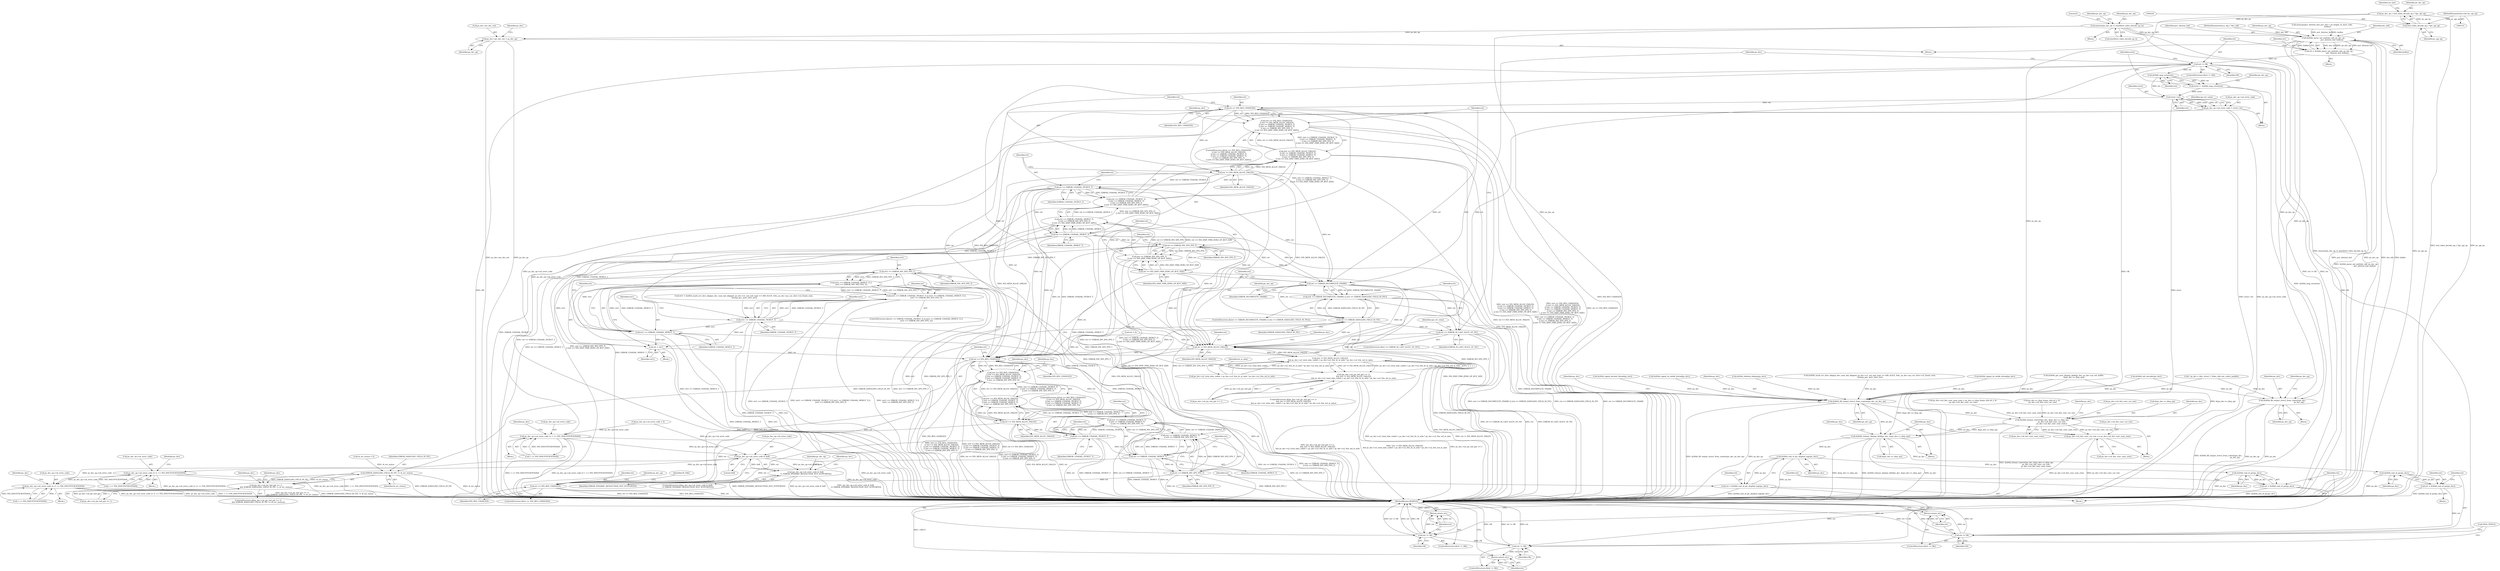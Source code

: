 digraph "0_Android_e86d3cfd2bc28dac421092106751e5638d54a848@pointer" {
"1000221" [label="(Call,ps_dec_op = (ivd_video_decode_op_t *)pv_api_op)"];
"1000223" [label="(Call,(ivd_video_decode_op_t *)pv_api_op)"];
"1000156" [label="(MethodParameterIn,void *pv_api_op)"];
"1000233" [label="(Call,memset(ps_dec_op, 0, sizeof(ivd_video_decode_op_t)))"];
"1000243" [label="(Call,ps_dec->pv_dec_out = ps_dec_op)"];
"1001277" [label="(Call,ih264d_fill_output_struct_from_context(ps_dec,\n                                                           ps_dec_op))"];
"1001318" [label="(Call,ih264d_parse_nal_unit(dec_hdl, ps_dec_op,\n                              pu1_bitstrm_buf, buflen))"];
"1001316" [label="(Call,ret = ih264d_parse_nal_unit(dec_hdl, ps_dec_op,\n                              pu1_bitstrm_buf, buflen))"];
"1001324" [label="(Call,ret != OK)"];
"1001331" [label="(Call,ih264d_map_error(ret))"];
"1001329" [label="(Call,error =  ih264d_map_error(ret))"];
"1001337" [label="(Call,error | ret)"];
"1001333" [label="(Call,ps_dec_op->u4_error_code = error | ret)"];
"1001263" [label="(Call,ps_dec_op->u4_error_code |= 1 << IVD_INSUFFICIENTDATA)"];
"1001774" [label="(Call,ps_dec_op->u4_error_code & 0xff)"];
"1001773" [label="(Call,(ps_dec_op->u4_error_code & 0xff)\n != ERROR_DYNAMIC_RESOLUTION_NOT_SUPPORTED)"];
"1001806" [label="(Call,ps_dec_op->u4_error_code |= (1 << IVD_INSUFFICIENTDATA))"];
"1001826" [label="(Call,ps_dec_op->u4_error_code |= (1 << IVD_INSUFFICIENTDATA))"];
"1001345" [label="(Call,ret == IVD_RES_CHANGED)"];
"1001344" [label="(Call,(ret == IVD_RES_CHANGED)\n || (ret == IVD_MEM_ALLOC_FAILED)\n || (ret == ERROR_UNAVAIL_PICBUF_T)\n || (ret == ERROR_UNAVAIL_MVBUF_T)\n || (ret == ERROR_INV_SPS_PPS_T)\n || (ret == IVD_DISP_FRM_ZERO_OP_BUF_SIZE))"];
"1001349" [label="(Call,ret == IVD_MEM_ALLOC_FAILED)"];
"1001348" [label="(Call,(ret == IVD_MEM_ALLOC_FAILED)\n || (ret == ERROR_UNAVAIL_PICBUF_T)\n || (ret == ERROR_UNAVAIL_MVBUF_T)\n || (ret == ERROR_INV_SPS_PPS_T)\n || (ret == IVD_DISP_FRM_ZERO_OP_BUF_SIZE))"];
"1001353" [label="(Call,ret == ERROR_UNAVAIL_PICBUF_T)"];
"1001352" [label="(Call,(ret == ERROR_UNAVAIL_PICBUF_T)\n || (ret == ERROR_UNAVAIL_MVBUF_T)\n || (ret == ERROR_INV_SPS_PPS_T)\n || (ret == IVD_DISP_FRM_ZERO_OP_BUF_SIZE))"];
"1001357" [label="(Call,ret == ERROR_UNAVAIL_MVBUF_T)"];
"1001356" [label="(Call,(ret == ERROR_UNAVAIL_MVBUF_T)\n || (ret == ERROR_INV_SPS_PPS_T)\n || (ret == IVD_DISP_FRM_ZERO_OP_BUF_SIZE))"];
"1001361" [label="(Call,ret == ERROR_INV_SPS_PPS_T)"];
"1001360" [label="(Call,(ret == ERROR_INV_SPS_PPS_T)\n || (ret == IVD_DISP_FRM_ZERO_OP_BUF_SIZE))"];
"1001629" [label="(Call,(ret == ERROR_UNAVAIL_MVBUF_T)\n || (ret == ERROR_INV_SPS_PPS_T))"];
"1001625" [label="(Call,(ret == ERROR_UNAVAIL_PICBUF_T)\n || (ret == ERROR_UNAVAIL_MVBUF_T)\n || (ret == ERROR_INV_SPS_PPS_T))"];
"1001621" [label="(Call,(ret == IVD_MEM_ALLOC_FAILED)\n || (ret == ERROR_UNAVAIL_PICBUF_T)\n || (ret == ERROR_UNAVAIL_MVBUF_T)\n || (ret == ERROR_INV_SPS_PPS_T))"];
"1001617" [label="(Call,(ret == IVD_RES_CHANGED)\n || (ret == IVD_MEM_ALLOC_FAILED)\n || (ret == ERROR_UNAVAIL_PICBUF_T)\n || (ret == ERROR_UNAVAIL_MVBUF_T)\n || (ret == ERROR_INV_SPS_PPS_T))"];
"1001364" [label="(Call,ret == IVD_DISP_FRM_ZERO_OP_BUF_SIZE)"];
"1001376" [label="(Call,ret == ERROR_INCOMPLETE_FRAME)"];
"1001375" [label="(Call,(ret == ERROR_INCOMPLETE_FRAME) || (ret == ERROR_DANGLING_FIELD_IN_PIC))"];
"1001379" [label="(Call,ret == ERROR_DANGLING_FIELD_IN_PIC)"];
"1001393" [label="(Call,ret == ERROR_IN_LAST_SLICE_OF_PIC)"];
"1001508" [label="(Call,ret != IVD_MEM_ALLOC_FAILED)"];
"1001507" [label="(Call,(ret != IVD_MEM_ALLOC_FAILED)\n && ps_dec->u2_total_mbs_coded < ps_dec->u2_frm_ht_in_mbs * ps_dec->u2_frm_wd_in_mbs)"];
"1001501" [label="(Call,(ps_dec->u4_pic_buf_got == 1)\n && (ret != IVD_MEM_ALLOC_FAILED)\n && ps_dec->u2_total_mbs_coded < ps_dec->u2_frm_ht_in_mbs * ps_dec->u2_frm_wd_in_mbs)"];
"1001618" [label="(Call,ret == IVD_RES_CHANGED)"];
"1001622" [label="(Call,ret == IVD_MEM_ALLOC_FAILED)"];
"1001626" [label="(Call,ret == ERROR_UNAVAIL_PICBUF_T)"];
"1001630" [label="(Call,ret == ERROR_UNAVAIL_MVBUF_T)"];
"1001633" [label="(Call,ret == ERROR_INV_SPS_PPS_T)"];
"1001649" [label="(Call,ret == IVD_RES_CHANGED)"];
"1001879" [label="(Call,ERROR_DANGLING_FIELD_IN_PIC != i4_err_status)"];
"1001873" [label="(Call,(ps_dec->u4_pic_buf_got == 1)\n && (ERROR_DANGLING_FIELD_IN_PIC != i4_err_status))"];
"1001609" [label="(Call,ret1 == ERROR_INV_SPS_PPS_T)"];
"1001605" [label="(Call,(ret1 == ERROR_UNAVAIL_MVBUF_T) ||\n (ret1 == ERROR_INV_SPS_PPS_T))"];
"1001601" [label="(Call,(ret1 == ERROR_UNAVAIL_PICBUF_T) || (ret1 == ERROR_UNAVAIL_MVBUF_T) ||\n (ret1 == ERROR_INV_SPS_PPS_T))"];
"1001613" [label="(Call,ret = ret1)"];
"1001606" [label="(Call,ret1 == ERROR_UNAVAIL_MVBUF_T)"];
"1001602" [label="(Call,ret1 == ERROR_UNAVAIL_PICBUF_T)"];
"1002235" [label="(Call,ret != OK)"];
"1002238" [label="(Return,return ret;)"];
"1002245" [label="(Call,ret != OK)"];
"1002248" [label="(Return,return ret;)"];
"1002257" [label="(Call,ret != OK)"];
"1002260" [label="(Return,return ret;)"];
"1002090" [label="(Call,ih264d_fill_output_struct_from_context(ps_dec, ps_dec_op))"];
"1002121" [label="(Call,ih264d_format_convert(ps_dec, &(ps_dec->s_disp_op),\n                                  ps_dec->u4_fmt_conv_cur_row,\n                                  ps_dec->u4_fmt_conv_num_rows))"];
"1002133" [label="(Call,ps_dec->u4_fmt_conv_cur_row += ps_dec->u4_fmt_conv_num_rows)"];
"1002140" [label="(Call,ih264d_release_display_field(ps_dec, &(ps_dec->s_disp_op)))"];
"1002232" [label="(Call,ih264d_end_of_pic_dispbuf_mgr(ps_dec))"];
"1002230" [label="(Call,ret = ih264d_end_of_pic_dispbuf_mgr(ps_dec))"];
"1002242" [label="(Call,ih264d_end_of_pic(ps_dec))"];
"1002240" [label="(Call,ret = ih264d_end_of_pic(ps_dec))"];
"1002254" [label="(Call,ih264d_end_of_pic(ps_dec))"];
"1002252" [label="(Call,ret = ih264d_end_of_pic(ps_dec))"];
"1001613" [label="(Call,ret = ret1)"];
"1002257" [label="(Call,ret != OK)"];
"1001650" [label="(Identifier,ret)"];
"1002248" [label="(Return,return ret;)"];
"1001600" [label="(ControlStructure,if((ret1 == ERROR_UNAVAIL_PICBUF_T) || (ret1 == ERROR_UNAVAIL_MVBUF_T) ||\n (ret1 == ERROR_INV_SPS_PPS_T)))"];
"1001610" [label="(Identifier,ret1)"];
"1002233" [label="(Identifier,ps_dec)"];
"1002141" [label="(Identifier,ps_dec)"];
"1001278" [label="(Identifier,ps_dec)"];
"1001805" [label="(Block,)"];
"1000156" [label="(MethodParameterIn,void *pv_api_op)"];
"1001363" [label="(Identifier,ERROR_INV_SPS_PPS_T)"];
"1001263" [label="(Call,ps_dec_op->u4_error_code |= 1 << IVD_INSUFFICIENTDATA)"];
"1002134" [label="(Call,ps_dec->u4_fmt_conv_cur_row)"];
"1001341" [label="(Identifier,api_ret_value)"];
"1001873" [label="(Call,(ps_dec->u4_pic_buf_got == 1)\n && (ERROR_DANGLING_FIELD_IN_PIC != i4_err_status))"];
"1001872" [label="(ControlStructure,if((ps_dec->u4_pic_buf_got == 1)\n && (ERROR_DANGLING_FIELD_IN_PIC != i4_err_status)))"];
"1001348" [label="(Call,(ret == IVD_MEM_ALLOC_FAILED)\n || (ret == ERROR_UNAVAIL_PICBUF_T)\n || (ret == ERROR_UNAVAIL_MVBUF_T)\n || (ret == ERROR_INV_SPS_PPS_T)\n || (ret == IVD_DISP_FRM_ZERO_OP_BUF_SIZE))"];
"1000490" [label="(Call,ps_dec_op->u4_error_code = 0)"];
"1001783" [label="(Identifier,ps_dec_op)"];
"1002238" [label="(Return,return ret;)"];
"1002262" [label="(Call,DATA_SYNC())"];
"1002121" [label="(Call,ih264d_format_convert(ps_dec, &(ps_dec->s_disp_op),\n                                  ps_dec->u4_fmt_conv_cur_row,\n                                  ps_dec->u4_fmt_conv_num_rows))"];
"1001333" [label="(Call,ps_dec_op->u4_error_code = error | ret)"];
"1001358" [label="(Identifier,ret)"];
"1001630" [label="(Call,ret == ERROR_UNAVAIL_MVBUF_T)"];
"1000229" [label="(Identifier,u4_size)"];
"1001604" [label="(Identifier,ERROR_UNAVAIL_PICBUF_T)"];
"1002048" [label="(Call,ih264d_signal_bs_deblk_thread(ps_dec))"];
"1002234" [label="(ControlStructure,if(ret != OK))"];
"1002107" [label="(Block,)"];
"1002150" [label="(Identifier,ps_dec)"];
"1001381" [label="(Identifier,ERROR_DANGLING_FIELD_IN_PIC)"];
"1001344" [label="(Call,(ret == IVD_RES_CHANGED)\n || (ret == IVD_MEM_ALLOC_FAILED)\n || (ret == ERROR_UNAVAIL_PICBUF_T)\n || (ret == ERROR_UNAVAIL_MVBUF_T)\n || (ret == ERROR_INV_SPS_PPS_T)\n || (ret == IVD_DISP_FRM_ZERO_OP_BUF_SIZE))"];
"1000154" [label="(MethodParameterIn,iv_obj_t *dec_hdl)"];
"1001500" [label="(ControlStructure,if((ps_dec->u4_pic_buf_got == 1)\n && (ret != IVD_MEM_ALLOC_FAILED)\n && ps_dec->u2_total_mbs_coded < ps_dec->u2_frm_ht_in_mbs * ps_dec->u2_frm_wd_in_mbs))"];
"1001617" [label="(Call,(ret == IVD_RES_CHANGED)\n || (ret == IVD_MEM_ALLOC_FAILED)\n || (ret == ERROR_UNAVAIL_PICBUF_T)\n || (ret == ERROR_UNAVAIL_MVBUF_T)\n || (ret == ERROR_INV_SPS_PPS_T))"];
"1001624" [label="(Identifier,IVD_MEM_ALLOC_FAILED)"];
"1001772" [label="(ControlStructure,if((ps_dec_op->u4_error_code & 0xff)\n != ERROR_DYNAMIC_RESOLUTION_NOT_SUPPORTED))"];
"1002235" [label="(Call,ret != OK)"];
"1001257" [label="(Block,)"];
"1001602" [label="(Call,ret1 == ERROR_UNAVAIL_PICBUF_T)"];
"1001385" [label="(Identifier,ps_dec_op)"];
"1001649" [label="(Call,ret == IVD_RES_CHANGED)"];
"1002244" [label="(ControlStructure,if(ret != OK))"];
"1001320" [label="(Identifier,ps_dec_op)"];
"1001511" [label="(Call,ps_dec->u2_total_mbs_coded < ps_dec->u2_frm_ht_in_mbs * ps_dec->u2_frm_wd_in_mbs)"];
"1001350" [label="(Identifier,ret)"];
"1001933" [label="(Call,ih264d_deblock_display(ps_dec))"];
"1000222" [label="(Identifier,ps_dec_op)"];
"1001582" [label="(Call,ret1 = ih264d_mark_err_slice_skip(ps_dec, num_mb_skipped, ps_dec->u1_nal_unit_type == IDR_SLICE_NAL, ps_dec->ps_cur_slice->u2_frame_num,\n &temp_poc, prev_slice_err))"];
"1001618" [label="(Call,ret == IVD_RES_CHANGED)"];
"1001395" [label="(Identifier,ERROR_IN_LAST_SLICE_OF_PIC)"];
"1002261" [label="(Identifier,ret)"];
"1001616" [label="(ControlStructure,if((ret == IVD_RES_CHANGED)\n || (ret == IVD_MEM_ALLOC_FAILED)\n || (ret == ERROR_UNAVAIL_PICBUF_T)\n || (ret == ERROR_UNAVAIL_MVBUF_T)\n || (ret == ERROR_INV_SPS_PPS_T)))"];
"1002092" [label="(Identifier,ps_dec_op)"];
"1001584" [label="(Call,ih264d_mark_err_slice_skip(ps_dec, num_mb_skipped, ps_dec->u1_nal_unit_type == IDR_SLICE_NAL, ps_dec->ps_cur_slice->u2_frame_num,\n &temp_poc, prev_slice_err))"];
"1002231" [label="(Identifier,ret)"];
"1001355" [label="(Identifier,ERROR_UNAVAIL_PICBUF_T)"];
"1001626" [label="(Call,ret == ERROR_UNAVAIL_PICBUF_T)"];
"1001346" [label="(Identifier,ret)"];
"1001370" [label="(Identifier,ps_dec)"];
"1001648" [label="(ControlStructure,if(ret == IVD_RES_CHANGED))"];
"1001769" [label="(Call,ih264d_signal_bs_deblk_thread(ps_dec))"];
"1002270" [label="(MethodReturn,WORD32)"];
"1001398" [label="(Identifier,api_ret_value)"];
"1001638" [label="(Identifier,ps_dec)"];
"1001778" [label="(Literal,0xff)"];
"1002230" [label="(Call,ret = ih264d_end_of_pic_dispbuf_mgr(ps_dec))"];
"1001615" [label="(Identifier,ret1)"];
"1002142" [label="(Call,&(ps_dec->s_disp_op))"];
"1001662" [label="(Identifier,ps_dec)"];
"1001625" [label="(Call,(ret == ERROR_UNAVAIL_PICBUF_T)\n || (ret == ERROR_UNAVAIL_MVBUF_T)\n || (ret == ERROR_INV_SPS_PPS_T))"];
"1001627" [label="(Identifier,ret)"];
"1002229" [label="(Block,)"];
"1002253" [label="(Identifier,ret)"];
"1001509" [label="(Identifier,ret)"];
"1001635" [label="(Identifier,ERROR_INV_SPS_PPS_T)"];
"1000243" [label="(Call,ps_dec->pv_dec_out = ps_dec_op)"];
"1001264" [label="(Call,ps_dec_op->u4_error_code)"];
"1001277" [label="(Call,ih264d_fill_output_struct_from_context(ps_dec,\n                                                           ps_dec_op))"];
"1002108" [label="(Call,ps_dec->u4_fmt_conv_num_rows = ps_dec->s_disp_frame_info.u4_y_ht\n - ps_dec->u4_fmt_conv_cur_row)"];
"1001354" [label="(Identifier,ret)"];
"1001339" [label="(Identifier,ret)"];
"1001376" [label="(Call,ret == ERROR_INCOMPLETE_FRAME)"];
"1002245" [label="(Call,ret != OK)"];
"1001605" [label="(Call,(ret1 == ERROR_UNAVAIL_MVBUF_T) ||\n (ret1 == ERROR_INV_SPS_PPS_T))"];
"1001632" [label="(Identifier,ERROR_UNAVAIL_MVBUF_T)"];
"1001377" [label="(Identifier,ret)"];
"1000236" [label="(Call,sizeof(ivd_video_decode_op_t))"];
"1001229" [label="(Call,memcpy(pu1_bitstrm_buf, pu1_buf + u4_length_of_start_code,\n                   buflen))"];
"1001507" [label="(Call,(ret != IVD_MEM_ALLOC_FAILED)\n && ps_dec->u2_total_mbs_coded < ps_dec->u2_frm_ht_in_mbs * ps_dec->u2_frm_wd_in_mbs)"];
"1001880" [label="(Identifier,ERROR_DANGLING_FIELD_IN_PIC)"];
"1002050" [label="(Block,)"];
"1001337" [label="(Call,error | ret)"];
"1001327" [label="(Block,)"];
"1001629" [label="(Call,(ret == ERROR_UNAVAIL_MVBUF_T)\n || (ret == ERROR_INV_SPS_PPS_T))"];
"1002096" [label="(Identifier,ps_dec)"];
"1002232" [label="(Call,ih264d_end_of_pic_dispbuf_mgr(ps_dec))"];
"1000167" [label="(Call,i4_err_status = 0)"];
"1001806" [label="(Call,ps_dec_op->u4_error_code |= (1 << IVD_INSUFFICIENTDATA))"];
"1001612" [label="(Block,)"];
"1001817" [label="(Identifier,ps_dec)"];
"1002252" [label="(Call,ret = ih264d_end_of_pic(ps_dec))"];
"1001362" [label="(Identifier,ret)"];
"1001633" [label="(Call,ret == ERROR_INV_SPS_PPS_T)"];
"1001774" [label="(Call,ps_dec_op->u4_error_code & 0xff)"];
"1001825" [label="(Block,)"];
"1002112" [label="(Call,ps_dec->s_disp_frame_info.u4_y_ht\n - ps_dec->u4_fmt_conv_cur_row)"];
"1001323" [label="(ControlStructure,if(ret != OK))"];
"1000233" [label="(Call,memset(ps_dec_op, 0, sizeof(ivd_video_decode_op_t)))"];
"1002256" [label="(ControlStructure,if(ret != OK))"];
"1001529" [label="(Identifier,ht_in_mbs)"];
"1001609" [label="(Call,ret1 == ERROR_INV_SPS_PPS_T)"];
"1002242" [label="(Call,ih264d_end_of_pic(ps_dec))"];
"1000221" [label="(Call,ps_dec_op = (ivd_video_decode_op_t *)pv_api_op)"];
"1001325" [label="(Identifier,ret)"];
"1002135" [label="(Identifier,ps_dec)"];
"1000244" [label="(Call,ps_dec->pv_dec_out)"];
"1000235" [label="(Literal,0)"];
"1002130" [label="(Call,ps_dec->u4_fmt_conv_num_rows)"];
"1001282" [label="(Identifier,ps_dec_op)"];
"1001775" [label="(Call,ps_dec_op->u4_error_code)"];
"1001319" [label="(Identifier,dec_hdl)"];
"1001343" [label="(ControlStructure,if((ret == IVD_RES_CHANGED)\n || (ret == IVD_MEM_ALLOC_FAILED)\n || (ret == ERROR_UNAVAIL_PICBUF_T)\n || (ret == ERROR_UNAVAIL_MVBUF_T)\n || (ret == ERROR_INV_SPS_PPS_T)\n || (ret == IVD_DISP_FRM_ZERO_OP_BUF_SIZE)))"];
"1000251" [label="(Identifier,ps_dec)"];
"1001317" [label="(Identifier,ret)"];
"1000240" [label="(Identifier,ps_dec_op)"];
"1001874" [label="(Call,ps_dec->u4_pic_buf_got == 1)"];
"1001607" [label="(Identifier,ret1)"];
"1000157" [label="(Block,)"];
"1001366" [label="(Identifier,IVD_DISP_FRM_ZERO_OP_BUF_SIZE)"];
"1001380" [label="(Identifier,ret)"];
"1001881" [label="(Identifier,i4_err_status)"];
"1002127" [label="(Call,ps_dec->u4_fmt_conv_cur_row)"];
"1001622" [label="(Call,ret == IVD_MEM_ALLOC_FAILED)"];
"1002133" [label="(Call,ps_dec->u4_fmt_conv_cur_row += ps_dec->u4_fmt_conv_num_rows)"];
"1001359" [label="(Identifier,ERROR_UNAVAIL_MVBUF_T)"];
"1001655" [label="(Identifier,ps_dec_op)"];
"1000225" [label="(Identifier,pv_api_op)"];
"1001364" [label="(Call,ret == IVD_DISP_FRM_ZERO_OP_BUF_SIZE)"];
"1001830" [label="(Call,1 << IVD_INSUFFICIENTDATA)"];
"1001379" [label="(Call,ret == ERROR_DANGLING_FIELD_IN_PIC)"];
"1002251" [label="(Block,)"];
"1001331" [label="(Call,ih264d_map_error(ret))"];
"1001338" [label="(Identifier,error)"];
"1001351" [label="(Identifier,IVD_MEM_ALLOC_FAILED)"];
"1002255" [label="(Identifier,ps_dec)"];
"1001510" [label="(Identifier,IVD_MEM_ALLOC_FAILED)"];
"1000247" [label="(Identifier,ps_dec_op)"];
"1002259" [label="(Identifier,OK)"];
"1001779" [label="(Identifier,ERROR_DYNAMIC_RESOLUTION_NOT_SUPPORTED)"];
"1001773" [label="(Call,(ps_dec_op->u4_error_code & 0xff)\n != ERROR_DYNAMIC_RESOLUTION_NOT_SUPPORTED)"];
"1001345" [label="(Call,ret == IVD_RES_CHANGED)"];
"1001614" [label="(Identifier,ret)"];
"1002123" [label="(Call,&(ps_dec->s_disp_op))"];
"1002239" [label="(Identifier,ret)"];
"1001628" [label="(Identifier,ERROR_UNAVAIL_PICBUF_T)"];
"1002246" [label="(Identifier,ret)"];
"1001659" [label="(Identifier,IV_FAIL)"];
"1000159" [label="(Call,* ps_dec = (dec_struct_t *)(dec_hdl->pv_codec_handle))"];
"1001335" [label="(Identifier,ps_dec_op)"];
"1001826" [label="(Call,ps_dec_op->u4_error_code |= (1 << IVD_INSUFFICIENTDATA))"];
"1001318" [label="(Call,ih264d_parse_nal_unit(dec_hdl, ps_dec_op,\n                              pu1_bitstrm_buf, buflen))"];
"1001352" [label="(Call,(ret == ERROR_UNAVAIL_PICBUF_T)\n || (ret == ERROR_UNAVAIL_MVBUF_T)\n || (ret == ERROR_INV_SPS_PPS_T)\n || (ret == IVD_DISP_FRM_ZERO_OP_BUF_SIZE))"];
"1001621" [label="(Call,(ret == IVD_MEM_ALLOC_FAILED)\n || (ret == ERROR_UNAVAIL_PICBUF_T)\n || (ret == ERROR_UNAVAIL_MVBUF_T)\n || (ret == ERROR_INV_SPS_PPS_T))"];
"1001332" [label="(Identifier,ret)"];
"1001810" [label="(Call,1 << IVD_INSUFFICIENTDATA)"];
"1001356" [label="(Call,(ret == ERROR_UNAVAIL_MVBUF_T)\n || (ret == ERROR_INV_SPS_PPS_T)\n || (ret == IVD_DISP_FRM_ZERO_OP_BUF_SIZE))"];
"1001631" [label="(Identifier,ret)"];
"1001324" [label="(Call,ret != OK)"];
"1002140" [label="(Call,ih264d_release_display_field(ps_dec, &(ps_dec->s_disp_op)))"];
"1001326" [label="(Identifier,OK)"];
"1001634" [label="(Identifier,ret)"];
"1001393" [label="(Call,ret == ERROR_IN_LAST_SLICE_OF_PIC)"];
"1001273" [label="(Identifier,ps_dec)"];
"1001760" [label="(Call,ih264d_signal_decode_thread(ps_dec))"];
"1000223" [label="(Call,(ivd_video_decode_op_t *)pv_api_op)"];
"1001322" [label="(Identifier,buflen)"];
"1001620" [label="(Identifier,IVD_RES_CHANGED)"];
"1001886" [label="(Identifier,ps_dec)"];
"1001361" [label="(Call,ret == ERROR_INV_SPS_PPS_T)"];
"1001513" [label="(Identifier,ps_dec)"];
"1001347" [label="(Identifier,IVD_RES_CHANGED)"];
"1002254" [label="(Call,ih264d_end_of_pic(ps_dec))"];
"1002236" [label="(Identifier,ret)"];
"1001392" [label="(ControlStructure,if(ret == ERROR_IN_LAST_SLICE_OF_PIC))"];
"1001357" [label="(Call,ret == ERROR_UNAVAIL_MVBUF_T)"];
"1001330" [label="(Identifier,error)"];
"1000234" [label="(Identifier,ps_dec_op)"];
"1001403" [label="(Identifier,ps_dec)"];
"1002247" [label="(Identifier,OK)"];
"1001807" [label="(Call,ps_dec_op->u4_error_code)"];
"1002240" [label="(Call,ret = ih264d_end_of_pic(ps_dec))"];
"1001802" [label="(Identifier,ps_dec)"];
"1001827" [label="(Call,ps_dec_op->u4_error_code)"];
"1002062" [label="(Call,ih264d_get_next_display_field(ps_dec, ps_dec->ps_out_buffer,\n &(ps_dec->s_disp_op)))"];
"1001603" [label="(Identifier,ret1)"];
"1001375" [label="(Call,(ret == ERROR_INCOMPLETE_FRAME) || (ret == ERROR_DANGLING_FIELD_IN_PIC))"];
"1001651" [label="(Identifier,IVD_RES_CHANGED)"];
"1001879" [label="(Call,ERROR_DANGLING_FIELD_IN_PIC != i4_err_status)"];
"1002249" [label="(Identifier,ret)"];
"1001334" [label="(Call,ps_dec_op->u4_error_code)"];
"1001321" [label="(Identifier,pu1_bitstrm_buf)"];
"1001619" [label="(Identifier,ret)"];
"1001623" [label="(Identifier,ret)"];
"1001394" [label="(Identifier,ret)"];
"1000194" [label="(Call,ret = 0)"];
"1002241" [label="(Identifier,ret)"];
"1001279" [label="(Identifier,ps_dec_op)"];
"1001378" [label="(Identifier,ERROR_INCOMPLETE_FRAME)"];
"1001835" [label="(Identifier,ps_dec)"];
"1000918" [label="(Call,ih264d_init_decoder(ps_dec))"];
"1001606" [label="(Call,ret1 == ERROR_UNAVAIL_MVBUF_T)"];
"1002237" [label="(Identifier,OK)"];
"1001365" [label="(Identifier,ret)"];
"1002258" [label="(Identifier,ret)"];
"1001601" [label="(Call,(ret1 == ERROR_UNAVAIL_PICBUF_T) || (ret1 == ERROR_UNAVAIL_MVBUF_T) ||\n (ret1 == ERROR_INV_SPS_PPS_T))"];
"1001329" [label="(Call,error =  ih264d_map_error(ret))"];
"1002122" [label="(Identifier,ps_dec)"];
"1001276" [label="(Block,)"];
"1002091" [label="(Identifier,ps_dec)"];
"1001508" [label="(Call,ret != IVD_MEM_ALLOC_FAILED)"];
"1001374" [label="(ControlStructure,if((ret == ERROR_INCOMPLETE_FRAME) || (ret == ERROR_DANGLING_FIELD_IN_PIC)))"];
"1001267" [label="(Call,1 << IVD_INSUFFICIENTDATA)"];
"1001353" [label="(Call,ret == ERROR_UNAVAIL_PICBUF_T)"];
"1002243" [label="(Identifier,ps_dec)"];
"1001608" [label="(Identifier,ERROR_UNAVAIL_MVBUF_T)"];
"1001316" [label="(Call,ret = ih264d_parse_nal_unit(dec_hdl, ps_dec_op,\n                              pu1_bitstrm_buf, buflen))"];
"1002137" [label="(Call,ps_dec->u4_fmt_conv_num_rows)"];
"1002090" [label="(Call,ih264d_fill_output_struct_from_context(ps_dec, ps_dec_op))"];
"1001501" [label="(Call,(ps_dec->u4_pic_buf_got == 1)\n && (ret != IVD_MEM_ALLOC_FAILED)\n && ps_dec->u2_total_mbs_coded < ps_dec->u2_frm_ht_in_mbs * ps_dec->u2_frm_wd_in_mbs)"];
"1001611" [label="(Identifier,ERROR_INV_SPS_PPS_T)"];
"1002260" [label="(Return,return ret;)"];
"1001502" [label="(Call,ps_dec->u4_pic_buf_got == 1)"];
"1000226" [label="(Block,)"];
"1001349" [label="(Call,ret == IVD_MEM_ALLOC_FAILED)"];
"1000998" [label="(Block,)"];
"1001360" [label="(Call,(ret == ERROR_INV_SPS_PPS_T)\n || (ret == IVD_DISP_FRM_ZERO_OP_BUF_SIZE))"];
"1002044" [label="(Identifier,ps_dec)"];
"1000221" -> "1000157"  [label="AST: "];
"1000221" -> "1000223"  [label="CFG: "];
"1000222" -> "1000221"  [label="AST: "];
"1000223" -> "1000221"  [label="AST: "];
"1000229" -> "1000221"  [label="CFG: "];
"1000221" -> "1002270"  [label="DDG: (ivd_video_decode_op_t *)pv_api_op"];
"1000223" -> "1000221"  [label="DDG: pv_api_op"];
"1000221" -> "1000233"  [label="DDG: ps_dec_op"];
"1000223" -> "1000225"  [label="CFG: "];
"1000224" -> "1000223"  [label="AST: "];
"1000225" -> "1000223"  [label="AST: "];
"1000223" -> "1002270"  [label="DDG: pv_api_op"];
"1000156" -> "1000223"  [label="DDG: pv_api_op"];
"1000156" -> "1000153"  [label="AST: "];
"1000156" -> "1002270"  [label="DDG: pv_api_op"];
"1000233" -> "1000226"  [label="AST: "];
"1000233" -> "1000236"  [label="CFG: "];
"1000234" -> "1000233"  [label="AST: "];
"1000235" -> "1000233"  [label="AST: "];
"1000236" -> "1000233"  [label="AST: "];
"1000240" -> "1000233"  [label="CFG: "];
"1000233" -> "1002270"  [label="DDG: memset(ps_dec_op, 0, sizeof(ivd_video_decode_op_t))"];
"1000233" -> "1000243"  [label="DDG: ps_dec_op"];
"1000233" -> "1001277"  [label="DDG: ps_dec_op"];
"1000233" -> "1001318"  [label="DDG: ps_dec_op"];
"1000233" -> "1002090"  [label="DDG: ps_dec_op"];
"1000243" -> "1000157"  [label="AST: "];
"1000243" -> "1000247"  [label="CFG: "];
"1000244" -> "1000243"  [label="AST: "];
"1000247" -> "1000243"  [label="AST: "];
"1000251" -> "1000243"  [label="CFG: "];
"1000243" -> "1002270"  [label="DDG: ps_dec->pv_dec_out"];
"1000243" -> "1002270"  [label="DDG: ps_dec_op"];
"1001277" -> "1001276"  [label="AST: "];
"1001277" -> "1001279"  [label="CFG: "];
"1001278" -> "1001277"  [label="AST: "];
"1001279" -> "1001277"  [label="AST: "];
"1001282" -> "1001277"  [label="CFG: "];
"1001277" -> "1002270"  [label="DDG: ps_dec"];
"1001277" -> "1002270"  [label="DDG: ih264d_fill_output_struct_from_context(ps_dec,\n                                                           ps_dec_op)"];
"1001277" -> "1002270"  [label="DDG: ps_dec_op"];
"1000918" -> "1001277"  [label="DDG: ps_dec"];
"1000159" -> "1001277"  [label="DDG: ps_dec"];
"1001318" -> "1001277"  [label="DDG: ps_dec_op"];
"1001318" -> "1001316"  [label="AST: "];
"1001318" -> "1001322"  [label="CFG: "];
"1001319" -> "1001318"  [label="AST: "];
"1001320" -> "1001318"  [label="AST: "];
"1001321" -> "1001318"  [label="AST: "];
"1001322" -> "1001318"  [label="AST: "];
"1001316" -> "1001318"  [label="CFG: "];
"1001318" -> "1002270"  [label="DDG: pu1_bitstrm_buf"];
"1001318" -> "1002270"  [label="DDG: ps_dec_op"];
"1001318" -> "1002270"  [label="DDG: dec_hdl"];
"1001318" -> "1002270"  [label="DDG: buflen"];
"1001318" -> "1001316"  [label="DDG: dec_hdl"];
"1001318" -> "1001316"  [label="DDG: ps_dec_op"];
"1001318" -> "1001316"  [label="DDG: pu1_bitstrm_buf"];
"1001318" -> "1001316"  [label="DDG: buflen"];
"1000154" -> "1001318"  [label="DDG: dec_hdl"];
"1001229" -> "1001318"  [label="DDG: pu1_bitstrm_buf"];
"1001229" -> "1001318"  [label="DDG: buflen"];
"1001318" -> "1002090"  [label="DDG: ps_dec_op"];
"1001316" -> "1000998"  [label="AST: "];
"1001317" -> "1001316"  [label="AST: "];
"1001325" -> "1001316"  [label="CFG: "];
"1001316" -> "1002270"  [label="DDG: ih264d_parse_nal_unit(dec_hdl, ps_dec_op,\n                              pu1_bitstrm_buf, buflen)"];
"1001316" -> "1001324"  [label="DDG: ret"];
"1001324" -> "1001323"  [label="AST: "];
"1001324" -> "1001326"  [label="CFG: "];
"1001325" -> "1001324"  [label="AST: "];
"1001326" -> "1001324"  [label="AST: "];
"1001330" -> "1001324"  [label="CFG: "];
"1001403" -> "1001324"  [label="CFG: "];
"1001324" -> "1002270"  [label="DDG: OK"];
"1001324" -> "1002270"  [label="DDG: ret != OK"];
"1001324" -> "1002270"  [label="DDG: ret"];
"1001324" -> "1001331"  [label="DDG: ret"];
"1001324" -> "1001508"  [label="DDG: ret"];
"1001324" -> "1001618"  [label="DDG: ret"];
"1001324" -> "1002235"  [label="DDG: OK"];
"1001324" -> "1002257"  [label="DDG: OK"];
"1001331" -> "1001329"  [label="AST: "];
"1001331" -> "1001332"  [label="CFG: "];
"1001332" -> "1001331"  [label="AST: "];
"1001329" -> "1001331"  [label="CFG: "];
"1001331" -> "1001329"  [label="DDG: ret"];
"1001331" -> "1001337"  [label="DDG: ret"];
"1001329" -> "1001327"  [label="AST: "];
"1001330" -> "1001329"  [label="AST: "];
"1001335" -> "1001329"  [label="CFG: "];
"1001329" -> "1002270"  [label="DDG: ih264d_map_error(ret)"];
"1001329" -> "1001337"  [label="DDG: error"];
"1001337" -> "1001333"  [label="AST: "];
"1001337" -> "1001339"  [label="CFG: "];
"1001338" -> "1001337"  [label="AST: "];
"1001339" -> "1001337"  [label="AST: "];
"1001333" -> "1001337"  [label="CFG: "];
"1001337" -> "1002270"  [label="DDG: error"];
"1001337" -> "1001333"  [label="DDG: error"];
"1001337" -> "1001333"  [label="DDG: ret"];
"1001337" -> "1001345"  [label="DDG: ret"];
"1001333" -> "1001327"  [label="AST: "];
"1001334" -> "1001333"  [label="AST: "];
"1001341" -> "1001333"  [label="CFG: "];
"1001333" -> "1002270"  [label="DDG: error | ret"];
"1001333" -> "1002270"  [label="DDG: ps_dec_op->u4_error_code"];
"1001333" -> "1001263"  [label="DDG: ps_dec_op->u4_error_code"];
"1001333" -> "1001774"  [label="DDG: ps_dec_op->u4_error_code"];
"1001263" -> "1001257"  [label="AST: "];
"1001263" -> "1001267"  [label="CFG: "];
"1001264" -> "1001263"  [label="AST: "];
"1001267" -> "1001263"  [label="AST: "];
"1001273" -> "1001263"  [label="CFG: "];
"1001263" -> "1002270"  [label="DDG: 1 << IVD_INSUFFICIENTDATA"];
"1001263" -> "1002270"  [label="DDG: ps_dec_op->u4_error_code |= 1 << IVD_INSUFFICIENTDATA"];
"1001263" -> "1002270"  [label="DDG: ps_dec_op->u4_error_code"];
"1000490" -> "1001263"  [label="DDG: ps_dec_op->u4_error_code"];
"1001267" -> "1001263"  [label="DDG: 1"];
"1001267" -> "1001263"  [label="DDG: IVD_INSUFFICIENTDATA"];
"1001263" -> "1001774"  [label="DDG: ps_dec_op->u4_error_code"];
"1001774" -> "1001773"  [label="AST: "];
"1001774" -> "1001778"  [label="CFG: "];
"1001775" -> "1001774"  [label="AST: "];
"1001778" -> "1001774"  [label="AST: "];
"1001779" -> "1001774"  [label="CFG: "];
"1001774" -> "1002270"  [label="DDG: ps_dec_op->u4_error_code"];
"1001774" -> "1001773"  [label="DDG: ps_dec_op->u4_error_code"];
"1001774" -> "1001773"  [label="DDG: 0xff"];
"1000490" -> "1001774"  [label="DDG: ps_dec_op->u4_error_code"];
"1001774" -> "1001806"  [label="DDG: ps_dec_op->u4_error_code"];
"1001774" -> "1001826"  [label="DDG: ps_dec_op->u4_error_code"];
"1001773" -> "1001772"  [label="AST: "];
"1001773" -> "1001779"  [label="CFG: "];
"1001779" -> "1001773"  [label="AST: "];
"1001783" -> "1001773"  [label="CFG: "];
"1001802" -> "1001773"  [label="CFG: "];
"1001773" -> "1002270"  [label="DDG: ERROR_DYNAMIC_RESOLUTION_NOT_SUPPORTED"];
"1001773" -> "1002270"  [label="DDG: ps_dec_op->u4_error_code & 0xff"];
"1001773" -> "1002270"  [label="DDG: (ps_dec_op->u4_error_code & 0xff)\n != ERROR_DYNAMIC_RESOLUTION_NOT_SUPPORTED"];
"1001806" -> "1001805"  [label="AST: "];
"1001806" -> "1001810"  [label="CFG: "];
"1001807" -> "1001806"  [label="AST: "];
"1001810" -> "1001806"  [label="AST: "];
"1001817" -> "1001806"  [label="CFG: "];
"1001806" -> "1002270"  [label="DDG: 1 << IVD_INSUFFICIENTDATA"];
"1001806" -> "1002270"  [label="DDG: ps_dec_op->u4_error_code |= (1 << IVD_INSUFFICIENTDATA)"];
"1001806" -> "1002270"  [label="DDG: ps_dec_op->u4_error_code"];
"1001810" -> "1001806"  [label="DDG: 1"];
"1001810" -> "1001806"  [label="DDG: IVD_INSUFFICIENTDATA"];
"1001806" -> "1001826"  [label="DDG: ps_dec_op->u4_error_code"];
"1001826" -> "1001825"  [label="AST: "];
"1001826" -> "1001830"  [label="CFG: "];
"1001827" -> "1001826"  [label="AST: "];
"1001830" -> "1001826"  [label="AST: "];
"1001835" -> "1001826"  [label="CFG: "];
"1001826" -> "1002270"  [label="DDG: 1 << IVD_INSUFFICIENTDATA"];
"1001826" -> "1002270"  [label="DDG: ps_dec_op->u4_error_code |= (1 << IVD_INSUFFICIENTDATA)"];
"1001826" -> "1002270"  [label="DDG: ps_dec_op->u4_error_code"];
"1001830" -> "1001826"  [label="DDG: 1"];
"1001830" -> "1001826"  [label="DDG: IVD_INSUFFICIENTDATA"];
"1001345" -> "1001344"  [label="AST: "];
"1001345" -> "1001347"  [label="CFG: "];
"1001346" -> "1001345"  [label="AST: "];
"1001347" -> "1001345"  [label="AST: "];
"1001350" -> "1001345"  [label="CFG: "];
"1001344" -> "1001345"  [label="CFG: "];
"1001345" -> "1002270"  [label="DDG: IVD_RES_CHANGED"];
"1001345" -> "1001344"  [label="DDG: ret"];
"1001345" -> "1001344"  [label="DDG: IVD_RES_CHANGED"];
"1001345" -> "1001349"  [label="DDG: ret"];
"1001345" -> "1001376"  [label="DDG: ret"];
"1001345" -> "1001508"  [label="DDG: ret"];
"1001345" -> "1001618"  [label="DDG: ret"];
"1001345" -> "1001618"  [label="DDG: IVD_RES_CHANGED"];
"1001344" -> "1001343"  [label="AST: "];
"1001344" -> "1001348"  [label="CFG: "];
"1001348" -> "1001344"  [label="AST: "];
"1001370" -> "1001344"  [label="CFG: "];
"1001377" -> "1001344"  [label="CFG: "];
"1001344" -> "1002270"  [label="DDG: (ret == IVD_MEM_ALLOC_FAILED)\n || (ret == ERROR_UNAVAIL_PICBUF_T)\n || (ret == ERROR_UNAVAIL_MVBUF_T)\n || (ret == ERROR_INV_SPS_PPS_T)\n || (ret == IVD_DISP_FRM_ZERO_OP_BUF_SIZE)"];
"1001344" -> "1002270"  [label="DDG: (ret == IVD_RES_CHANGED)\n || (ret == IVD_MEM_ALLOC_FAILED)\n || (ret == ERROR_UNAVAIL_PICBUF_T)\n || (ret == ERROR_UNAVAIL_MVBUF_T)\n || (ret == ERROR_INV_SPS_PPS_T)\n || (ret == IVD_DISP_FRM_ZERO_OP_BUF_SIZE)"];
"1001344" -> "1002270"  [label="DDG: ret == IVD_RES_CHANGED"];
"1001348" -> "1001344"  [label="DDG: ret == IVD_MEM_ALLOC_FAILED"];
"1001348" -> "1001344"  [label="DDG: (ret == ERROR_UNAVAIL_PICBUF_T)\n || (ret == ERROR_UNAVAIL_MVBUF_T)\n || (ret == ERROR_INV_SPS_PPS_T)\n || (ret == IVD_DISP_FRM_ZERO_OP_BUF_SIZE)"];
"1001349" -> "1001348"  [label="AST: "];
"1001349" -> "1001351"  [label="CFG: "];
"1001350" -> "1001349"  [label="AST: "];
"1001351" -> "1001349"  [label="AST: "];
"1001354" -> "1001349"  [label="CFG: "];
"1001348" -> "1001349"  [label="CFG: "];
"1001349" -> "1002270"  [label="DDG: IVD_MEM_ALLOC_FAILED"];
"1001349" -> "1001348"  [label="DDG: ret"];
"1001349" -> "1001348"  [label="DDG: IVD_MEM_ALLOC_FAILED"];
"1001349" -> "1001353"  [label="DDG: ret"];
"1001349" -> "1001376"  [label="DDG: ret"];
"1001349" -> "1001508"  [label="DDG: ret"];
"1001349" -> "1001508"  [label="DDG: IVD_MEM_ALLOC_FAILED"];
"1001349" -> "1001618"  [label="DDG: ret"];
"1001349" -> "1001622"  [label="DDG: IVD_MEM_ALLOC_FAILED"];
"1001348" -> "1001352"  [label="CFG: "];
"1001352" -> "1001348"  [label="AST: "];
"1001348" -> "1002270"  [label="DDG: ret == IVD_MEM_ALLOC_FAILED"];
"1001348" -> "1002270"  [label="DDG: (ret == ERROR_UNAVAIL_PICBUF_T)\n || (ret == ERROR_UNAVAIL_MVBUF_T)\n || (ret == ERROR_INV_SPS_PPS_T)\n || (ret == IVD_DISP_FRM_ZERO_OP_BUF_SIZE)"];
"1001352" -> "1001348"  [label="DDG: ret == ERROR_UNAVAIL_PICBUF_T"];
"1001352" -> "1001348"  [label="DDG: (ret == ERROR_UNAVAIL_MVBUF_T)\n || (ret == ERROR_INV_SPS_PPS_T)\n || (ret == IVD_DISP_FRM_ZERO_OP_BUF_SIZE)"];
"1001353" -> "1001352"  [label="AST: "];
"1001353" -> "1001355"  [label="CFG: "];
"1001354" -> "1001353"  [label="AST: "];
"1001355" -> "1001353"  [label="AST: "];
"1001358" -> "1001353"  [label="CFG: "];
"1001352" -> "1001353"  [label="CFG: "];
"1001353" -> "1002270"  [label="DDG: ERROR_UNAVAIL_PICBUF_T"];
"1001353" -> "1001352"  [label="DDG: ret"];
"1001353" -> "1001352"  [label="DDG: ERROR_UNAVAIL_PICBUF_T"];
"1001353" -> "1001357"  [label="DDG: ret"];
"1001353" -> "1001376"  [label="DDG: ret"];
"1001353" -> "1001508"  [label="DDG: ret"];
"1001353" -> "1001602"  [label="DDG: ERROR_UNAVAIL_PICBUF_T"];
"1001353" -> "1001618"  [label="DDG: ret"];
"1001353" -> "1001626"  [label="DDG: ERROR_UNAVAIL_PICBUF_T"];
"1001352" -> "1001356"  [label="CFG: "];
"1001356" -> "1001352"  [label="AST: "];
"1001352" -> "1002270"  [label="DDG: ret == ERROR_UNAVAIL_PICBUF_T"];
"1001352" -> "1002270"  [label="DDG: (ret == ERROR_UNAVAIL_MVBUF_T)\n || (ret == ERROR_INV_SPS_PPS_T)\n || (ret == IVD_DISP_FRM_ZERO_OP_BUF_SIZE)"];
"1001356" -> "1001352"  [label="DDG: ret == ERROR_UNAVAIL_MVBUF_T"];
"1001356" -> "1001352"  [label="DDG: (ret == ERROR_INV_SPS_PPS_T)\n || (ret == IVD_DISP_FRM_ZERO_OP_BUF_SIZE)"];
"1001357" -> "1001356"  [label="AST: "];
"1001357" -> "1001359"  [label="CFG: "];
"1001358" -> "1001357"  [label="AST: "];
"1001359" -> "1001357"  [label="AST: "];
"1001362" -> "1001357"  [label="CFG: "];
"1001356" -> "1001357"  [label="CFG: "];
"1001357" -> "1002270"  [label="DDG: ERROR_UNAVAIL_MVBUF_T"];
"1001357" -> "1001356"  [label="DDG: ret"];
"1001357" -> "1001356"  [label="DDG: ERROR_UNAVAIL_MVBUF_T"];
"1001357" -> "1001361"  [label="DDG: ret"];
"1001357" -> "1001376"  [label="DDG: ret"];
"1001357" -> "1001508"  [label="DDG: ret"];
"1001357" -> "1001606"  [label="DDG: ERROR_UNAVAIL_MVBUF_T"];
"1001357" -> "1001618"  [label="DDG: ret"];
"1001357" -> "1001630"  [label="DDG: ERROR_UNAVAIL_MVBUF_T"];
"1001356" -> "1001360"  [label="CFG: "];
"1001360" -> "1001356"  [label="AST: "];
"1001356" -> "1002270"  [label="DDG: ret == ERROR_UNAVAIL_MVBUF_T"];
"1001356" -> "1002270"  [label="DDG: (ret == ERROR_INV_SPS_PPS_T)\n || (ret == IVD_DISP_FRM_ZERO_OP_BUF_SIZE)"];
"1001360" -> "1001356"  [label="DDG: ret == ERROR_INV_SPS_PPS_T"];
"1001360" -> "1001356"  [label="DDG: ret == IVD_DISP_FRM_ZERO_OP_BUF_SIZE"];
"1001361" -> "1001360"  [label="AST: "];
"1001361" -> "1001363"  [label="CFG: "];
"1001362" -> "1001361"  [label="AST: "];
"1001363" -> "1001361"  [label="AST: "];
"1001365" -> "1001361"  [label="CFG: "];
"1001360" -> "1001361"  [label="CFG: "];
"1001361" -> "1002270"  [label="DDG: ERROR_INV_SPS_PPS_T"];
"1001361" -> "1001360"  [label="DDG: ret"];
"1001361" -> "1001360"  [label="DDG: ERROR_INV_SPS_PPS_T"];
"1001361" -> "1001364"  [label="DDG: ret"];
"1001361" -> "1001376"  [label="DDG: ret"];
"1001361" -> "1001508"  [label="DDG: ret"];
"1001361" -> "1001609"  [label="DDG: ERROR_INV_SPS_PPS_T"];
"1001361" -> "1001618"  [label="DDG: ret"];
"1001361" -> "1001633"  [label="DDG: ERROR_INV_SPS_PPS_T"];
"1001360" -> "1001364"  [label="CFG: "];
"1001364" -> "1001360"  [label="AST: "];
"1001360" -> "1002270"  [label="DDG: ret == IVD_DISP_FRM_ZERO_OP_BUF_SIZE"];
"1001360" -> "1002270"  [label="DDG: ret == ERROR_INV_SPS_PPS_T"];
"1001364" -> "1001360"  [label="DDG: ret"];
"1001364" -> "1001360"  [label="DDG: IVD_DISP_FRM_ZERO_OP_BUF_SIZE"];
"1001360" -> "1001629"  [label="DDG: ret == ERROR_INV_SPS_PPS_T"];
"1001629" -> "1001625"  [label="AST: "];
"1001629" -> "1001630"  [label="CFG: "];
"1001629" -> "1001633"  [label="CFG: "];
"1001630" -> "1001629"  [label="AST: "];
"1001633" -> "1001629"  [label="AST: "];
"1001625" -> "1001629"  [label="CFG: "];
"1001629" -> "1002270"  [label="DDG: ret == ERROR_INV_SPS_PPS_T"];
"1001629" -> "1002270"  [label="DDG: ret == ERROR_UNAVAIL_MVBUF_T"];
"1001629" -> "1001625"  [label="DDG: ret == ERROR_UNAVAIL_MVBUF_T"];
"1001629" -> "1001625"  [label="DDG: ret == ERROR_INV_SPS_PPS_T"];
"1001630" -> "1001629"  [label="DDG: ret"];
"1001630" -> "1001629"  [label="DDG: ERROR_UNAVAIL_MVBUF_T"];
"1001633" -> "1001629"  [label="DDG: ret"];
"1001633" -> "1001629"  [label="DDG: ERROR_INV_SPS_PPS_T"];
"1001625" -> "1001621"  [label="AST: "];
"1001625" -> "1001626"  [label="CFG: "];
"1001626" -> "1001625"  [label="AST: "];
"1001621" -> "1001625"  [label="CFG: "];
"1001625" -> "1002270"  [label="DDG: ret == ERROR_UNAVAIL_PICBUF_T"];
"1001625" -> "1002270"  [label="DDG: (ret == ERROR_UNAVAIL_MVBUF_T)\n || (ret == ERROR_INV_SPS_PPS_T)"];
"1001625" -> "1001621"  [label="DDG: ret == ERROR_UNAVAIL_PICBUF_T"];
"1001625" -> "1001621"  [label="DDG: (ret == ERROR_UNAVAIL_MVBUF_T)\n || (ret == ERROR_INV_SPS_PPS_T)"];
"1001626" -> "1001625"  [label="DDG: ret"];
"1001626" -> "1001625"  [label="DDG: ERROR_UNAVAIL_PICBUF_T"];
"1001621" -> "1001617"  [label="AST: "];
"1001621" -> "1001622"  [label="CFG: "];
"1001622" -> "1001621"  [label="AST: "];
"1001617" -> "1001621"  [label="CFG: "];
"1001621" -> "1002270"  [label="DDG: ret == IVD_MEM_ALLOC_FAILED"];
"1001621" -> "1002270"  [label="DDG: (ret == ERROR_UNAVAIL_PICBUF_T)\n || (ret == ERROR_UNAVAIL_MVBUF_T)\n || (ret == ERROR_INV_SPS_PPS_T)"];
"1001621" -> "1001617"  [label="DDG: ret == IVD_MEM_ALLOC_FAILED"];
"1001621" -> "1001617"  [label="DDG: (ret == ERROR_UNAVAIL_PICBUF_T)\n || (ret == ERROR_UNAVAIL_MVBUF_T)\n || (ret == ERROR_INV_SPS_PPS_T)"];
"1001622" -> "1001621"  [label="DDG: ret"];
"1001622" -> "1001621"  [label="DDG: IVD_MEM_ALLOC_FAILED"];
"1001617" -> "1001616"  [label="AST: "];
"1001617" -> "1001618"  [label="CFG: "];
"1001618" -> "1001617"  [label="AST: "];
"1001638" -> "1001617"  [label="CFG: "];
"1001662" -> "1001617"  [label="CFG: "];
"1001617" -> "1002270"  [label="DDG: (ret == IVD_MEM_ALLOC_FAILED)\n || (ret == ERROR_UNAVAIL_PICBUF_T)\n || (ret == ERROR_UNAVAIL_MVBUF_T)\n || (ret == ERROR_INV_SPS_PPS_T)"];
"1001617" -> "1002270"  [label="DDG: (ret == IVD_RES_CHANGED)\n || (ret == IVD_MEM_ALLOC_FAILED)\n || (ret == ERROR_UNAVAIL_PICBUF_T)\n || (ret == ERROR_UNAVAIL_MVBUF_T)\n || (ret == ERROR_INV_SPS_PPS_T)"];
"1001617" -> "1002270"  [label="DDG: ret == IVD_RES_CHANGED"];
"1001618" -> "1001617"  [label="DDG: ret"];
"1001618" -> "1001617"  [label="DDG: IVD_RES_CHANGED"];
"1001364" -> "1001366"  [label="CFG: "];
"1001365" -> "1001364"  [label="AST: "];
"1001366" -> "1001364"  [label="AST: "];
"1001364" -> "1002270"  [label="DDG: IVD_DISP_FRM_ZERO_OP_BUF_SIZE"];
"1001364" -> "1001376"  [label="DDG: ret"];
"1001364" -> "1001508"  [label="DDG: ret"];
"1001364" -> "1001618"  [label="DDG: ret"];
"1001376" -> "1001375"  [label="AST: "];
"1001376" -> "1001378"  [label="CFG: "];
"1001377" -> "1001376"  [label="AST: "];
"1001378" -> "1001376"  [label="AST: "];
"1001380" -> "1001376"  [label="CFG: "];
"1001375" -> "1001376"  [label="CFG: "];
"1001376" -> "1002270"  [label="DDG: ERROR_INCOMPLETE_FRAME"];
"1001376" -> "1001375"  [label="DDG: ret"];
"1001376" -> "1001375"  [label="DDG: ERROR_INCOMPLETE_FRAME"];
"1001376" -> "1001379"  [label="DDG: ret"];
"1001376" -> "1001393"  [label="DDG: ret"];
"1001376" -> "1001508"  [label="DDG: ret"];
"1001376" -> "1001618"  [label="DDG: ret"];
"1001375" -> "1001374"  [label="AST: "];
"1001375" -> "1001379"  [label="CFG: "];
"1001379" -> "1001375"  [label="AST: "];
"1001385" -> "1001375"  [label="CFG: "];
"1001394" -> "1001375"  [label="CFG: "];
"1001375" -> "1002270"  [label="DDG: (ret == ERROR_INCOMPLETE_FRAME) || (ret == ERROR_DANGLING_FIELD_IN_PIC)"];
"1001375" -> "1002270"  [label="DDG: ret == ERROR_INCOMPLETE_FRAME"];
"1001375" -> "1002270"  [label="DDG: ret == ERROR_DANGLING_FIELD_IN_PIC"];
"1001379" -> "1001375"  [label="DDG: ret"];
"1001379" -> "1001375"  [label="DDG: ERROR_DANGLING_FIELD_IN_PIC"];
"1001379" -> "1001381"  [label="CFG: "];
"1001380" -> "1001379"  [label="AST: "];
"1001381" -> "1001379"  [label="AST: "];
"1001379" -> "1002270"  [label="DDG: ERROR_DANGLING_FIELD_IN_PIC"];
"1001379" -> "1001393"  [label="DDG: ret"];
"1001379" -> "1001508"  [label="DDG: ret"];
"1001379" -> "1001618"  [label="DDG: ret"];
"1001379" -> "1001879"  [label="DDG: ERROR_DANGLING_FIELD_IN_PIC"];
"1001393" -> "1001392"  [label="AST: "];
"1001393" -> "1001395"  [label="CFG: "];
"1001394" -> "1001393"  [label="AST: "];
"1001395" -> "1001393"  [label="AST: "];
"1001398" -> "1001393"  [label="CFG: "];
"1001403" -> "1001393"  [label="CFG: "];
"1001393" -> "1002270"  [label="DDG: ret == ERROR_IN_LAST_SLICE_OF_PIC"];
"1001393" -> "1002270"  [label="DDG: ret"];
"1001393" -> "1002270"  [label="DDG: ERROR_IN_LAST_SLICE_OF_PIC"];
"1001393" -> "1001508"  [label="DDG: ret"];
"1001393" -> "1001618"  [label="DDG: ret"];
"1001508" -> "1001507"  [label="AST: "];
"1001508" -> "1001510"  [label="CFG: "];
"1001509" -> "1001508"  [label="AST: "];
"1001510" -> "1001508"  [label="AST: "];
"1001513" -> "1001508"  [label="CFG: "];
"1001507" -> "1001508"  [label="CFG: "];
"1001508" -> "1002270"  [label="DDG: IVD_MEM_ALLOC_FAILED"];
"1001508" -> "1001507"  [label="DDG: ret"];
"1001508" -> "1001507"  [label="DDG: IVD_MEM_ALLOC_FAILED"];
"1000194" -> "1001508"  [label="DDG: ret"];
"1001508" -> "1001618"  [label="DDG: ret"];
"1001508" -> "1001622"  [label="DDG: IVD_MEM_ALLOC_FAILED"];
"1001507" -> "1001501"  [label="AST: "];
"1001507" -> "1001511"  [label="CFG: "];
"1001511" -> "1001507"  [label="AST: "];
"1001501" -> "1001507"  [label="CFG: "];
"1001507" -> "1002270"  [label="DDG: ps_dec->u2_total_mbs_coded < ps_dec->u2_frm_ht_in_mbs * ps_dec->u2_frm_wd_in_mbs"];
"1001507" -> "1002270"  [label="DDG: ret != IVD_MEM_ALLOC_FAILED"];
"1001507" -> "1001501"  [label="DDG: ret != IVD_MEM_ALLOC_FAILED"];
"1001507" -> "1001501"  [label="DDG: ps_dec->u2_total_mbs_coded < ps_dec->u2_frm_ht_in_mbs * ps_dec->u2_frm_wd_in_mbs"];
"1001511" -> "1001507"  [label="DDG: ps_dec->u2_total_mbs_coded"];
"1001511" -> "1001507"  [label="DDG: ps_dec->u2_frm_ht_in_mbs * ps_dec->u2_frm_wd_in_mbs"];
"1001501" -> "1001500"  [label="AST: "];
"1001501" -> "1001502"  [label="CFG: "];
"1001502" -> "1001501"  [label="AST: "];
"1001529" -> "1001501"  [label="CFG: "];
"1001619" -> "1001501"  [label="CFG: "];
"1001501" -> "1002270"  [label="DDG: ps_dec->u4_pic_buf_got == 1"];
"1001501" -> "1002270"  [label="DDG: (ps_dec->u4_pic_buf_got == 1)\n && (ret != IVD_MEM_ALLOC_FAILED)\n && ps_dec->u2_total_mbs_coded < ps_dec->u2_frm_ht_in_mbs * ps_dec->u2_frm_wd_in_mbs"];
"1001501" -> "1002270"  [label="DDG: (ret != IVD_MEM_ALLOC_FAILED)\n && ps_dec->u2_total_mbs_coded < ps_dec->u2_frm_ht_in_mbs * ps_dec->u2_frm_wd_in_mbs"];
"1001502" -> "1001501"  [label="DDG: ps_dec->u4_pic_buf_got"];
"1001502" -> "1001501"  [label="DDG: 1"];
"1001618" -> "1001620"  [label="CFG: "];
"1001619" -> "1001618"  [label="AST: "];
"1001620" -> "1001618"  [label="AST: "];
"1001623" -> "1001618"  [label="CFG: "];
"1001618" -> "1002270"  [label="DDG: ret"];
"1001618" -> "1002270"  [label="DDG: IVD_RES_CHANGED"];
"1000194" -> "1001618"  [label="DDG: ret"];
"1001613" -> "1001618"  [label="DDG: ret"];
"1001618" -> "1001622"  [label="DDG: ret"];
"1001618" -> "1001649"  [label="DDG: ret"];
"1001618" -> "1001649"  [label="DDG: IVD_RES_CHANGED"];
"1001622" -> "1001624"  [label="CFG: "];
"1001623" -> "1001622"  [label="AST: "];
"1001624" -> "1001622"  [label="AST: "];
"1001627" -> "1001622"  [label="CFG: "];
"1001622" -> "1002270"  [label="DDG: ret"];
"1001622" -> "1002270"  [label="DDG: IVD_MEM_ALLOC_FAILED"];
"1001622" -> "1001626"  [label="DDG: ret"];
"1001622" -> "1001649"  [label="DDG: ret"];
"1001626" -> "1001628"  [label="CFG: "];
"1001627" -> "1001626"  [label="AST: "];
"1001628" -> "1001626"  [label="AST: "];
"1001631" -> "1001626"  [label="CFG: "];
"1001626" -> "1002270"  [label="DDG: ret"];
"1001626" -> "1002270"  [label="DDG: ERROR_UNAVAIL_PICBUF_T"];
"1001602" -> "1001626"  [label="DDG: ERROR_UNAVAIL_PICBUF_T"];
"1001626" -> "1001630"  [label="DDG: ret"];
"1001626" -> "1001649"  [label="DDG: ret"];
"1001630" -> "1001632"  [label="CFG: "];
"1001631" -> "1001630"  [label="AST: "];
"1001632" -> "1001630"  [label="AST: "];
"1001634" -> "1001630"  [label="CFG: "];
"1001630" -> "1002270"  [label="DDG: ret"];
"1001630" -> "1002270"  [label="DDG: ERROR_UNAVAIL_MVBUF_T"];
"1001606" -> "1001630"  [label="DDG: ERROR_UNAVAIL_MVBUF_T"];
"1001630" -> "1001633"  [label="DDG: ret"];
"1001630" -> "1001649"  [label="DDG: ret"];
"1001633" -> "1001635"  [label="CFG: "];
"1001634" -> "1001633"  [label="AST: "];
"1001635" -> "1001633"  [label="AST: "];
"1001633" -> "1002270"  [label="DDG: ret"];
"1001633" -> "1002270"  [label="DDG: ERROR_INV_SPS_PPS_T"];
"1001609" -> "1001633"  [label="DDG: ERROR_INV_SPS_PPS_T"];
"1001633" -> "1001649"  [label="DDG: ret"];
"1001649" -> "1001648"  [label="AST: "];
"1001649" -> "1001651"  [label="CFG: "];
"1001650" -> "1001649"  [label="AST: "];
"1001651" -> "1001649"  [label="AST: "];
"1001655" -> "1001649"  [label="CFG: "];
"1001659" -> "1001649"  [label="CFG: "];
"1001649" -> "1002270"  [label="DDG: ret == IVD_RES_CHANGED"];
"1001649" -> "1002270"  [label="DDG: IVD_RES_CHANGED"];
"1001649" -> "1002270"  [label="DDG: ret"];
"1001879" -> "1001873"  [label="AST: "];
"1001879" -> "1001881"  [label="CFG: "];
"1001880" -> "1001879"  [label="AST: "];
"1001881" -> "1001879"  [label="AST: "];
"1001873" -> "1001879"  [label="CFG: "];
"1001879" -> "1002270"  [label="DDG: i4_err_status"];
"1001879" -> "1002270"  [label="DDG: ERROR_DANGLING_FIELD_IN_PIC"];
"1001879" -> "1001873"  [label="DDG: ERROR_DANGLING_FIELD_IN_PIC"];
"1001879" -> "1001873"  [label="DDG: i4_err_status"];
"1000167" -> "1001879"  [label="DDG: i4_err_status"];
"1001873" -> "1001872"  [label="AST: "];
"1001873" -> "1001874"  [label="CFG: "];
"1001874" -> "1001873"  [label="AST: "];
"1001886" -> "1001873"  [label="CFG: "];
"1002044" -> "1001873"  [label="CFG: "];
"1001873" -> "1002270"  [label="DDG: (ps_dec->u4_pic_buf_got == 1)\n && (ERROR_DANGLING_FIELD_IN_PIC != i4_err_status)"];
"1001873" -> "1002270"  [label="DDG: ERROR_DANGLING_FIELD_IN_PIC != i4_err_status"];
"1001874" -> "1001873"  [label="DDG: ps_dec->u4_pic_buf_got"];
"1001874" -> "1001873"  [label="DDG: 1"];
"1001609" -> "1001605"  [label="AST: "];
"1001609" -> "1001611"  [label="CFG: "];
"1001610" -> "1001609"  [label="AST: "];
"1001611" -> "1001609"  [label="AST: "];
"1001605" -> "1001609"  [label="CFG: "];
"1001609" -> "1002270"  [label="DDG: ret1"];
"1001609" -> "1002270"  [label="DDG: ERROR_INV_SPS_PPS_T"];
"1001609" -> "1001605"  [label="DDG: ret1"];
"1001609" -> "1001605"  [label="DDG: ERROR_INV_SPS_PPS_T"];
"1001606" -> "1001609"  [label="DDG: ret1"];
"1001609" -> "1001613"  [label="DDG: ret1"];
"1001605" -> "1001601"  [label="AST: "];
"1001605" -> "1001606"  [label="CFG: "];
"1001606" -> "1001605"  [label="AST: "];
"1001601" -> "1001605"  [label="CFG: "];
"1001605" -> "1002270"  [label="DDG: ret1 == ERROR_INV_SPS_PPS_T"];
"1001605" -> "1002270"  [label="DDG: ret1 == ERROR_UNAVAIL_MVBUF_T"];
"1001605" -> "1001601"  [label="DDG: ret1 == ERROR_UNAVAIL_MVBUF_T"];
"1001605" -> "1001601"  [label="DDG: ret1 == ERROR_INV_SPS_PPS_T"];
"1001606" -> "1001605"  [label="DDG: ret1"];
"1001606" -> "1001605"  [label="DDG: ERROR_UNAVAIL_MVBUF_T"];
"1001601" -> "1001600"  [label="AST: "];
"1001601" -> "1001602"  [label="CFG: "];
"1001602" -> "1001601"  [label="AST: "];
"1001614" -> "1001601"  [label="CFG: "];
"1001619" -> "1001601"  [label="CFG: "];
"1001601" -> "1002270"  [label="DDG: (ret1 == ERROR_UNAVAIL_MVBUF_T) ||\n (ret1 == ERROR_INV_SPS_PPS_T)"];
"1001601" -> "1002270"  [label="DDG: ret1 == ERROR_UNAVAIL_PICBUF_T"];
"1001601" -> "1002270"  [label="DDG: (ret1 == ERROR_UNAVAIL_PICBUF_T) || (ret1 == ERROR_UNAVAIL_MVBUF_T) ||\n (ret1 == ERROR_INV_SPS_PPS_T)"];
"1001602" -> "1001601"  [label="DDG: ret1"];
"1001602" -> "1001601"  [label="DDG: ERROR_UNAVAIL_PICBUF_T"];
"1001613" -> "1001612"  [label="AST: "];
"1001613" -> "1001615"  [label="CFG: "];
"1001614" -> "1001613"  [label="AST: "];
"1001615" -> "1001613"  [label="AST: "];
"1001619" -> "1001613"  [label="CFG: "];
"1001613" -> "1002270"  [label="DDG: ret1"];
"1001606" -> "1001613"  [label="DDG: ret1"];
"1001602" -> "1001613"  [label="DDG: ret1"];
"1001606" -> "1001608"  [label="CFG: "];
"1001607" -> "1001606"  [label="AST: "];
"1001608" -> "1001606"  [label="AST: "];
"1001610" -> "1001606"  [label="CFG: "];
"1001606" -> "1002270"  [label="DDG: ret1"];
"1001606" -> "1002270"  [label="DDG: ERROR_UNAVAIL_MVBUF_T"];
"1001602" -> "1001606"  [label="DDG: ret1"];
"1001602" -> "1001604"  [label="CFG: "];
"1001603" -> "1001602"  [label="AST: "];
"1001604" -> "1001602"  [label="AST: "];
"1001607" -> "1001602"  [label="CFG: "];
"1001602" -> "1002270"  [label="DDG: ERROR_UNAVAIL_PICBUF_T"];
"1001602" -> "1002270"  [label="DDG: ret1"];
"1001582" -> "1001602"  [label="DDG: ret1"];
"1002235" -> "1002234"  [label="AST: "];
"1002235" -> "1002237"  [label="CFG: "];
"1002236" -> "1002235"  [label="AST: "];
"1002237" -> "1002235"  [label="AST: "];
"1002239" -> "1002235"  [label="CFG: "];
"1002241" -> "1002235"  [label="CFG: "];
"1002235" -> "1002270"  [label="DDG: ret != OK"];
"1002235" -> "1002270"  [label="DDG: ret"];
"1002235" -> "1002270"  [label="DDG: OK"];
"1002230" -> "1002235"  [label="DDG: ret"];
"1002235" -> "1002238"  [label="DDG: ret"];
"1002235" -> "1002245"  [label="DDG: OK"];
"1002238" -> "1002234"  [label="AST: "];
"1002238" -> "1002239"  [label="CFG: "];
"1002239" -> "1002238"  [label="AST: "];
"1002270" -> "1002238"  [label="CFG: "];
"1002238" -> "1002270"  [label="DDG: <RET>"];
"1002239" -> "1002238"  [label="DDG: ret"];
"1002245" -> "1002244"  [label="AST: "];
"1002245" -> "1002247"  [label="CFG: "];
"1002246" -> "1002245"  [label="AST: "];
"1002247" -> "1002245"  [label="AST: "];
"1002249" -> "1002245"  [label="CFG: "];
"1002262" -> "1002245"  [label="CFG: "];
"1002245" -> "1002270"  [label="DDG: ret != OK"];
"1002245" -> "1002270"  [label="DDG: ret"];
"1002245" -> "1002270"  [label="DDG: OK"];
"1002240" -> "1002245"  [label="DDG: ret"];
"1002245" -> "1002248"  [label="DDG: ret"];
"1002248" -> "1002244"  [label="AST: "];
"1002248" -> "1002249"  [label="CFG: "];
"1002249" -> "1002248"  [label="AST: "];
"1002270" -> "1002248"  [label="CFG: "];
"1002248" -> "1002270"  [label="DDG: <RET>"];
"1002249" -> "1002248"  [label="DDG: ret"];
"1002257" -> "1002256"  [label="AST: "];
"1002257" -> "1002259"  [label="CFG: "];
"1002258" -> "1002257"  [label="AST: "];
"1002259" -> "1002257"  [label="AST: "];
"1002261" -> "1002257"  [label="CFG: "];
"1002262" -> "1002257"  [label="CFG: "];
"1002257" -> "1002270"  [label="DDG: ret"];
"1002257" -> "1002270"  [label="DDG: ret != OK"];
"1002257" -> "1002270"  [label="DDG: OK"];
"1002252" -> "1002257"  [label="DDG: ret"];
"1002257" -> "1002260"  [label="DDG: ret"];
"1002260" -> "1002256"  [label="AST: "];
"1002260" -> "1002261"  [label="CFG: "];
"1002261" -> "1002260"  [label="AST: "];
"1002270" -> "1002260"  [label="CFG: "];
"1002260" -> "1002270"  [label="DDG: <RET>"];
"1002261" -> "1002260"  [label="DDG: ret"];
"1002090" -> "1002050"  [label="AST: "];
"1002090" -> "1002092"  [label="CFG: "];
"1002091" -> "1002090"  [label="AST: "];
"1002092" -> "1002090"  [label="AST: "];
"1002096" -> "1002090"  [label="CFG: "];
"1002090" -> "1002270"  [label="DDG: ih264d_fill_output_struct_from_context(ps_dec, ps_dec_op)"];
"1002090" -> "1002270"  [label="DDG: ps_dec_op"];
"1002048" -> "1002090"  [label="DDG: ps_dec"];
"1001933" -> "1002090"  [label="DDG: ps_dec"];
"1000918" -> "1002090"  [label="DDG: ps_dec"];
"1000159" -> "1002090"  [label="DDG: ps_dec"];
"1001769" -> "1002090"  [label="DDG: ps_dec"];
"1002062" -> "1002090"  [label="DDG: ps_dec"];
"1001584" -> "1002090"  [label="DDG: ps_dec"];
"1001760" -> "1002090"  [label="DDG: ps_dec"];
"1002090" -> "1002121"  [label="DDG: ps_dec"];
"1002090" -> "1002140"  [label="DDG: ps_dec"];
"1002121" -> "1002107"  [label="AST: "];
"1002121" -> "1002130"  [label="CFG: "];
"1002122" -> "1002121"  [label="AST: "];
"1002123" -> "1002121"  [label="AST: "];
"1002127" -> "1002121"  [label="AST: "];
"1002130" -> "1002121"  [label="AST: "];
"1002135" -> "1002121"  [label="CFG: "];
"1002121" -> "1002270"  [label="DDG: ih264d_format_convert(ps_dec, &(ps_dec->s_disp_op),\n                                  ps_dec->u4_fmt_conv_cur_row,\n                                  ps_dec->u4_fmt_conv_num_rows)"];
"1002062" -> "1002121"  [label="DDG: &(ps_dec->s_disp_op)"];
"1002112" -> "1002121"  [label="DDG: ps_dec->u4_fmt_conv_cur_row"];
"1002108" -> "1002121"  [label="DDG: ps_dec->u4_fmt_conv_num_rows"];
"1002121" -> "1002133"  [label="DDG: ps_dec->u4_fmt_conv_num_rows"];
"1002121" -> "1002133"  [label="DDG: ps_dec->u4_fmt_conv_cur_row"];
"1002121" -> "1002140"  [label="DDG: ps_dec"];
"1002121" -> "1002140"  [label="DDG: &(ps_dec->s_disp_op)"];
"1002133" -> "1002107"  [label="AST: "];
"1002133" -> "1002137"  [label="CFG: "];
"1002134" -> "1002133"  [label="AST: "];
"1002137" -> "1002133"  [label="AST: "];
"1002141" -> "1002133"  [label="CFG: "];
"1002133" -> "1002270"  [label="DDG: ps_dec->u4_fmt_conv_num_rows"];
"1002133" -> "1002270"  [label="DDG: ps_dec->u4_fmt_conv_cur_row"];
"1002140" -> "1002050"  [label="AST: "];
"1002140" -> "1002142"  [label="CFG: "];
"1002141" -> "1002140"  [label="AST: "];
"1002142" -> "1002140"  [label="AST: "];
"1002150" -> "1002140"  [label="CFG: "];
"1002140" -> "1002270"  [label="DDG: &(ps_dec->s_disp_op)"];
"1002140" -> "1002270"  [label="DDG: ih264d_release_display_field(ps_dec, &(ps_dec->s_disp_op))"];
"1002140" -> "1002270"  [label="DDG: ps_dec"];
"1002062" -> "1002140"  [label="DDG: &(ps_dec->s_disp_op)"];
"1002140" -> "1002232"  [label="DDG: ps_dec"];
"1002140" -> "1002254"  [label="DDG: ps_dec"];
"1002232" -> "1002230"  [label="AST: "];
"1002232" -> "1002233"  [label="CFG: "];
"1002233" -> "1002232"  [label="AST: "];
"1002230" -> "1002232"  [label="CFG: "];
"1002232" -> "1002270"  [label="DDG: ps_dec"];
"1002232" -> "1002230"  [label="DDG: ps_dec"];
"1002232" -> "1002242"  [label="DDG: ps_dec"];
"1002230" -> "1002229"  [label="AST: "];
"1002231" -> "1002230"  [label="AST: "];
"1002236" -> "1002230"  [label="CFG: "];
"1002230" -> "1002270"  [label="DDG: ih264d_end_of_pic_dispbuf_mgr(ps_dec)"];
"1002242" -> "1002240"  [label="AST: "];
"1002242" -> "1002243"  [label="CFG: "];
"1002243" -> "1002242"  [label="AST: "];
"1002240" -> "1002242"  [label="CFG: "];
"1002242" -> "1002270"  [label="DDG: ps_dec"];
"1002242" -> "1002240"  [label="DDG: ps_dec"];
"1002240" -> "1002229"  [label="AST: "];
"1002241" -> "1002240"  [label="AST: "];
"1002246" -> "1002240"  [label="CFG: "];
"1002240" -> "1002270"  [label="DDG: ih264d_end_of_pic(ps_dec)"];
"1002254" -> "1002252"  [label="AST: "];
"1002254" -> "1002255"  [label="CFG: "];
"1002255" -> "1002254"  [label="AST: "];
"1002252" -> "1002254"  [label="CFG: "];
"1002254" -> "1002270"  [label="DDG: ps_dec"];
"1002254" -> "1002252"  [label="DDG: ps_dec"];
"1002252" -> "1002251"  [label="AST: "];
"1002253" -> "1002252"  [label="AST: "];
"1002258" -> "1002252"  [label="CFG: "];
"1002252" -> "1002270"  [label="DDG: ih264d_end_of_pic(ps_dec)"];
}
